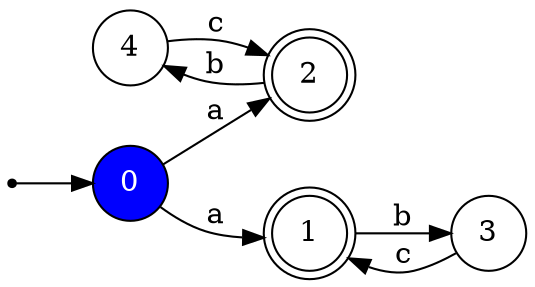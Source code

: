 digraph NFA {
 rankdir=LR;
 node [shape=circle];
 size="8,5";
 overlap=false;
 splines=true;
 4;
 3;
 2 [shape=doublecircle];
 1 [shape=doublecircle];
 0 [style=filled, fillcolor=blue, fontcolor=white];
  init [shape=point];
  init -> 0;
  4 -> 2 [label="c"];
  3 -> 1 [label="c"];
  2 -> 4 [label="b"];
  1 -> 3 [label="b"];
  0 -> 2 [label="a"];
  0 -> 1 [label="a"];
}
